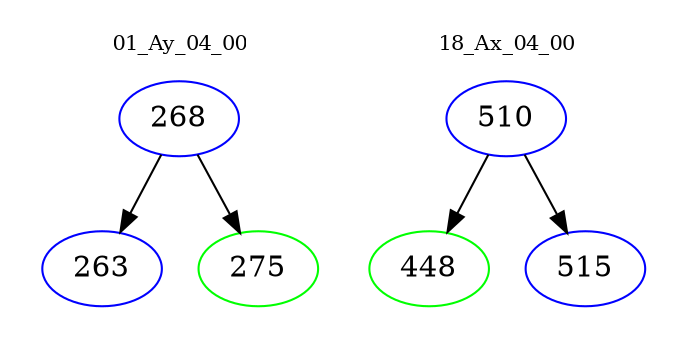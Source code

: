 digraph{
subgraph cluster_0 {
color = white
label = "01_Ay_04_00";
fontsize=10;
T0_268 [label="268", color="blue"]
T0_268 -> T0_263 [color="black"]
T0_263 [label="263", color="blue"]
T0_268 -> T0_275 [color="black"]
T0_275 [label="275", color="green"]
}
subgraph cluster_1 {
color = white
label = "18_Ax_04_00";
fontsize=10;
T1_510 [label="510", color="blue"]
T1_510 -> T1_448 [color="black"]
T1_448 [label="448", color="green"]
T1_510 -> T1_515 [color="black"]
T1_515 [label="515", color="blue"]
}
}
